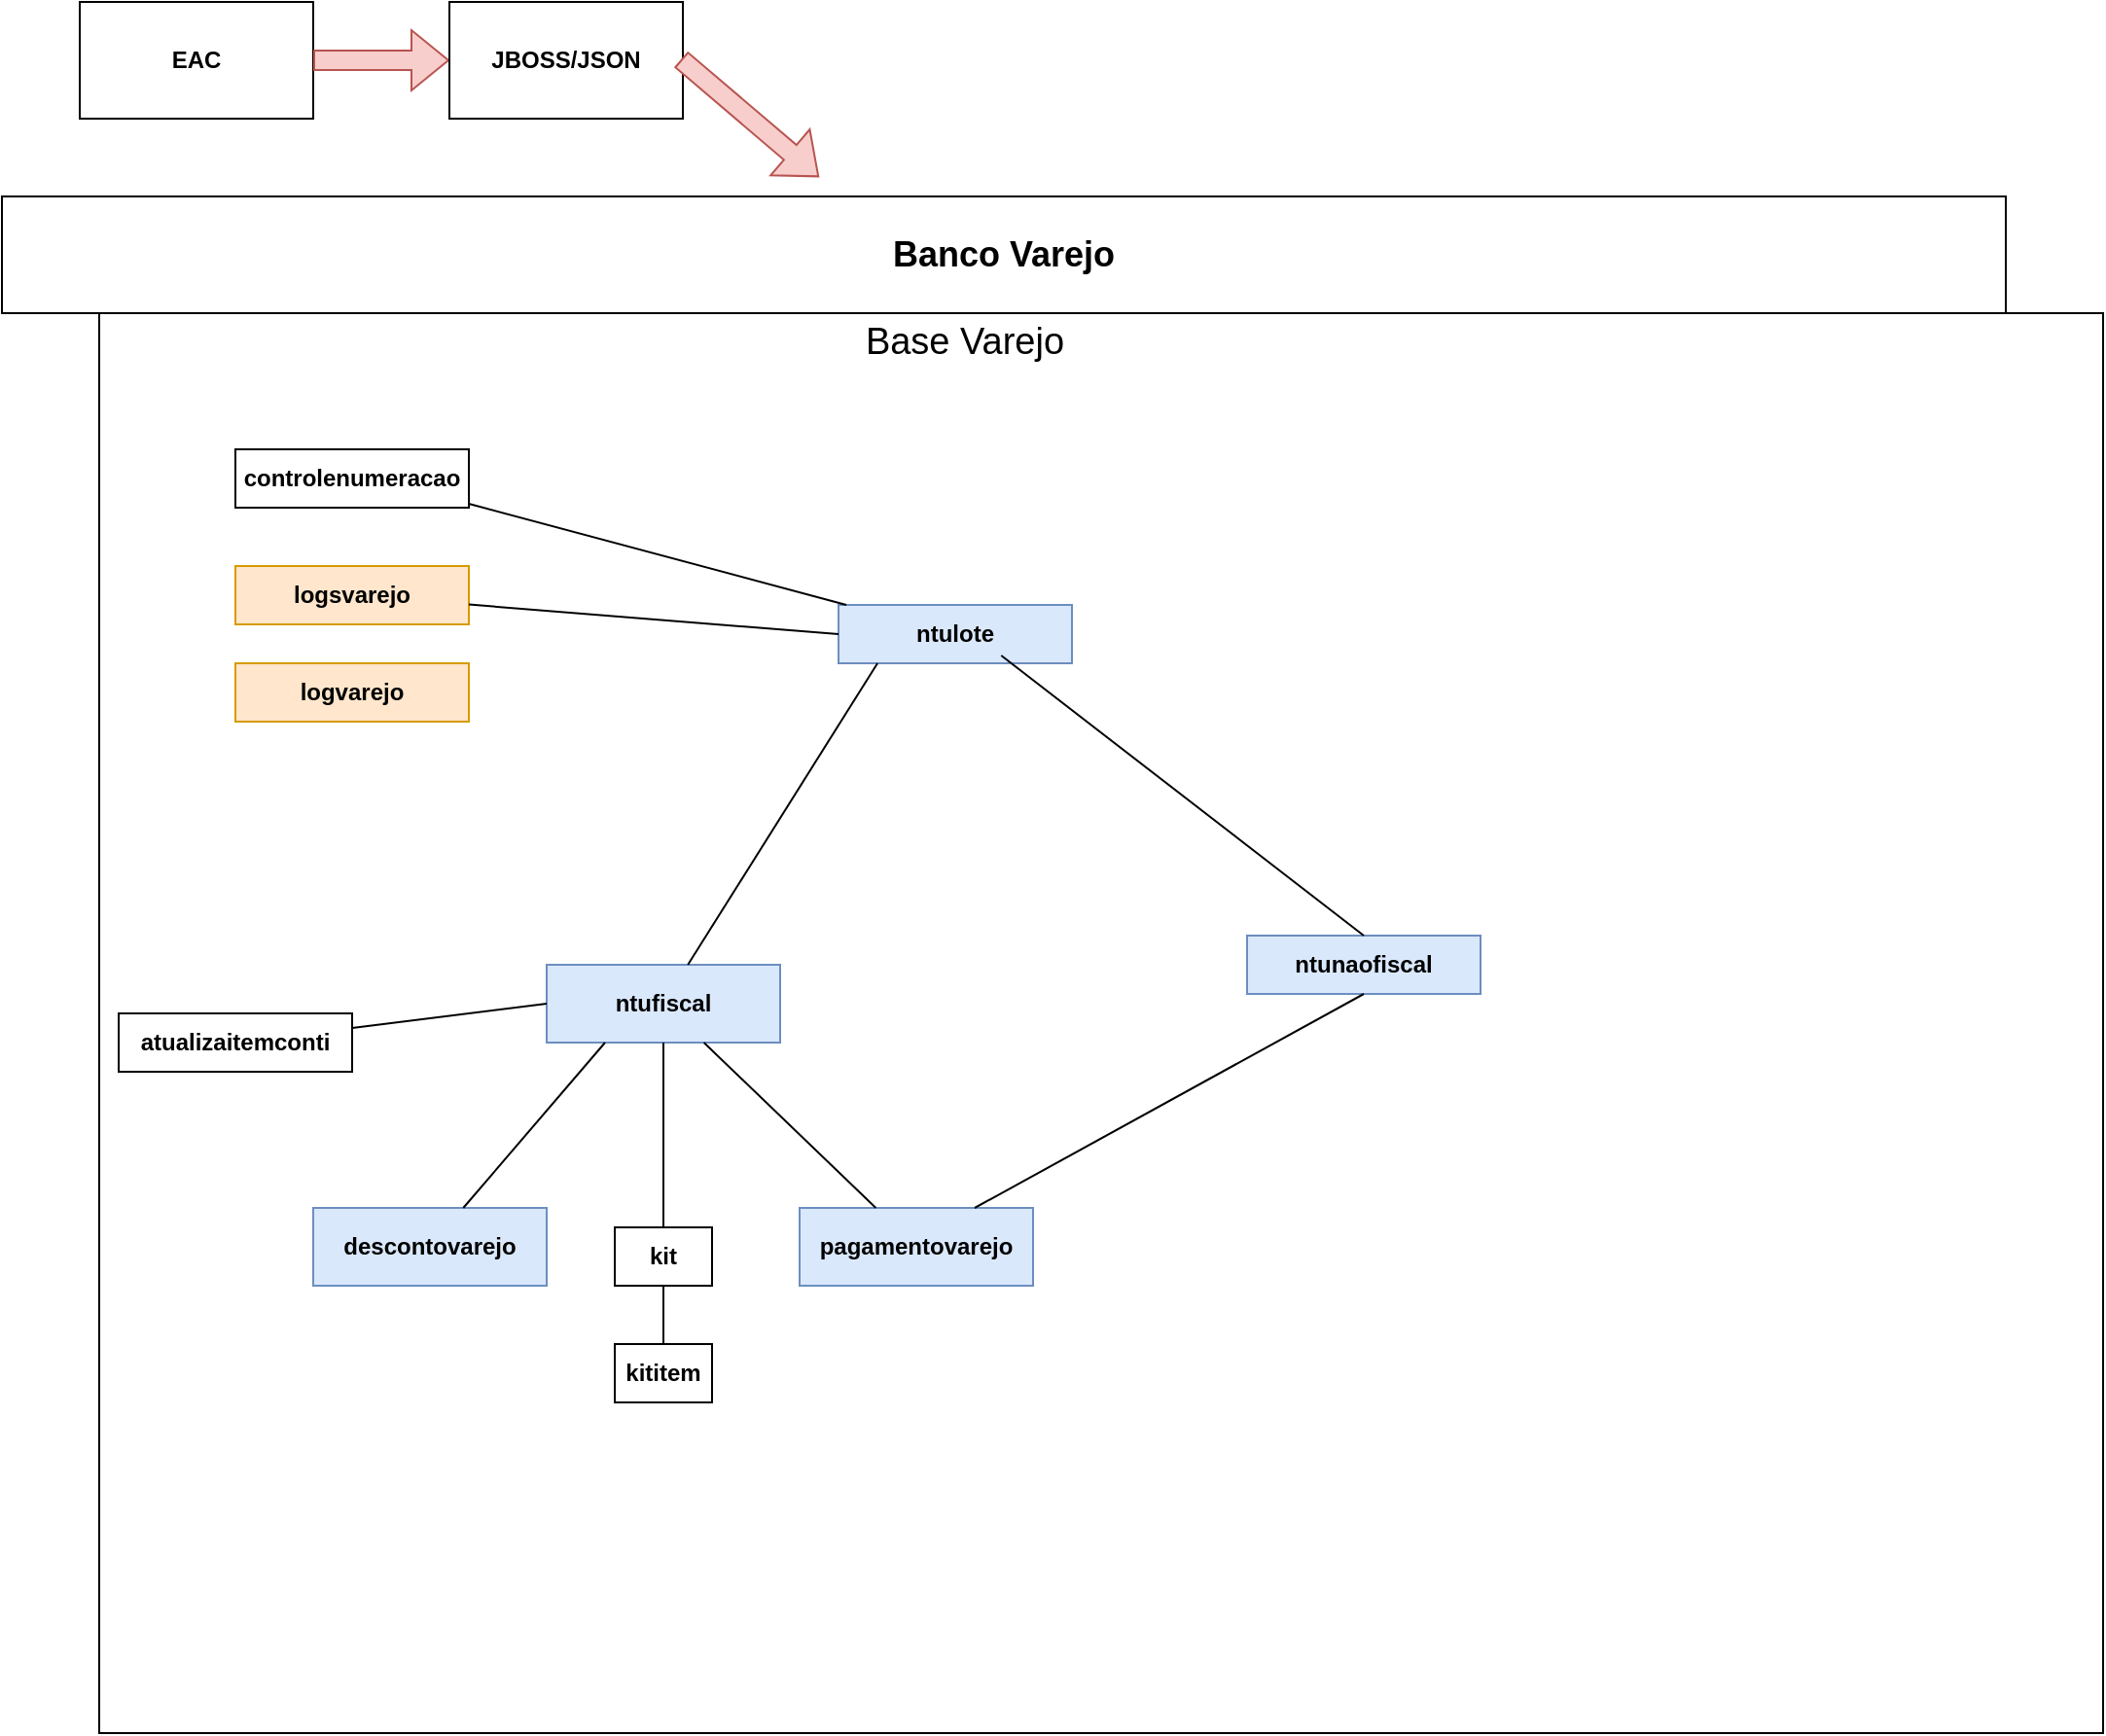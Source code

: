 <mxfile version="24.8.3">
  <diagram name="Página-1" id="FDauyTZt1tEnSKzN2Nx_">
    <mxGraphModel dx="1042" dy="565" grid="1" gridSize="10" guides="1" tooltips="1" connect="1" arrows="1" fold="1" page="1" pageScale="1" pageWidth="827" pageHeight="1169" math="0" shadow="0">
      <root>
        <mxCell id="0" />
        <mxCell id="1" parent="0" />
        <mxCell id="ISaxsZZ3wChS0lHazxAm-1" value="&lt;b&gt;EAC&lt;/b&gt;" style="rounded=0;whiteSpace=wrap;html=1;" vertex="1" parent="1">
          <mxGeometry x="70" y="90" width="120" height="60" as="geometry" />
        </mxCell>
        <mxCell id="ISaxsZZ3wChS0lHazxAm-2" value="" style="shape=flexArrow;endArrow=classic;html=1;rounded=0;fillColor=#f8cecc;strokeColor=#b85450;" edge="1" parent="1">
          <mxGeometry width="50" height="50" relative="1" as="geometry">
            <mxPoint x="190" y="120" as="sourcePoint" />
            <mxPoint x="260" y="120" as="targetPoint" />
          </mxGeometry>
        </mxCell>
        <mxCell id="ISaxsZZ3wChS0lHazxAm-3" value="&lt;b&gt;JBOSS/JSON&lt;/b&gt;" style="rounded=0;whiteSpace=wrap;html=1;" vertex="1" parent="1">
          <mxGeometry x="260" y="90" width="120" height="60" as="geometry" />
        </mxCell>
        <mxCell id="ISaxsZZ3wChS0lHazxAm-4" value="" style="shape=flexArrow;endArrow=classic;html=1;rounded=0;fillColor=#f8cecc;strokeColor=#b85450;" edge="1" parent="1">
          <mxGeometry width="50" height="50" relative="1" as="geometry">
            <mxPoint x="379" y="119.5" as="sourcePoint" />
            <mxPoint x="450" y="180" as="targetPoint" />
          </mxGeometry>
        </mxCell>
        <mxCell id="ISaxsZZ3wChS0lHazxAm-5" value="" style="rounded=0;whiteSpace=wrap;html=1;" vertex="1" parent="1">
          <mxGeometry x="80" y="250" width="1030" height="730" as="geometry" />
        </mxCell>
        <mxCell id="ISaxsZZ3wChS0lHazxAm-6" value="&lt;b style=&quot;font-size: 18px;&quot;&gt;Banco Varejo&lt;/b&gt;" style="rounded=0;whiteSpace=wrap;html=1;fontSize=18;" vertex="1" parent="1">
          <mxGeometry x="30" y="190" width="1030" height="60" as="geometry" />
        </mxCell>
        <mxCell id="ISaxsZZ3wChS0lHazxAm-7" value="Base Varejo" style="text;html=1;align=center;verticalAlign=middle;whiteSpace=wrap;rounded=0;fontSize=19;" vertex="1" parent="1">
          <mxGeometry x="470" y="250" width="110" height="30" as="geometry" />
        </mxCell>
        <mxCell id="ISaxsZZ3wChS0lHazxAm-8" value="&lt;b&gt;controlenumeracao&lt;/b&gt;" style="rounded=0;whiteSpace=wrap;html=1;" vertex="1" parent="1">
          <mxGeometry x="150" y="320" width="120" height="30" as="geometry" />
        </mxCell>
        <mxCell id="ISaxsZZ3wChS0lHazxAm-9" value="&lt;b&gt;logsvarejo&lt;/b&gt;" style="rounded=0;whiteSpace=wrap;html=1;fillColor=#ffe6cc;strokeColor=#d79b00;" vertex="1" parent="1">
          <mxGeometry x="150" y="380" width="120" height="30" as="geometry" />
        </mxCell>
        <mxCell id="ISaxsZZ3wChS0lHazxAm-10" value="&lt;b&gt;logvarejo&lt;/b&gt;" style="rounded=0;whiteSpace=wrap;html=1;fillColor=#ffe6cc;strokeColor=#d79b00;" vertex="1" parent="1">
          <mxGeometry x="150" y="430" width="120" height="30" as="geometry" />
        </mxCell>
        <mxCell id="ISaxsZZ3wChS0lHazxAm-11" value="&lt;b&gt;ntulote&lt;/b&gt;" style="rounded=0;whiteSpace=wrap;html=1;fillColor=#dae8fc;strokeColor=#6c8ebf;" vertex="1" parent="1">
          <mxGeometry x="460" y="400" width="120" height="30" as="geometry" />
        </mxCell>
        <mxCell id="ISaxsZZ3wChS0lHazxAm-12" value="" style="endArrow=none;html=1;rounded=0;exitX=0;exitY=0.5;exitDx=0;exitDy=0;" edge="1" parent="1" source="ISaxsZZ3wChS0lHazxAm-11" target="ISaxsZZ3wChS0lHazxAm-9">
          <mxGeometry width="50" height="50" relative="1" as="geometry">
            <mxPoint x="520" y="420" as="sourcePoint" />
            <mxPoint x="570" y="370" as="targetPoint" />
          </mxGeometry>
        </mxCell>
        <mxCell id="ISaxsZZ3wChS0lHazxAm-13" value="" style="endArrow=none;html=1;rounded=0;" edge="1" parent="1" source="ISaxsZZ3wChS0lHazxAm-11">
          <mxGeometry width="50" height="50" relative="1" as="geometry">
            <mxPoint x="460" y="340" as="sourcePoint" />
            <mxPoint x="270" y="348" as="targetPoint" />
          </mxGeometry>
        </mxCell>
        <mxCell id="ISaxsZZ3wChS0lHazxAm-14" value="&lt;b&gt;ntufiscal&lt;/b&gt;" style="rounded=0;whiteSpace=wrap;html=1;fillColor=#dae8fc;strokeColor=#6c8ebf;" vertex="1" parent="1">
          <mxGeometry x="310" y="585" width="120" height="40" as="geometry" />
        </mxCell>
        <mxCell id="ISaxsZZ3wChS0lHazxAm-15" value="" style="endArrow=none;html=1;rounded=0;exitX=0.167;exitY=1;exitDx=0;exitDy=0;exitPerimeter=0;" edge="1" parent="1" source="ISaxsZZ3wChS0lHazxAm-11" target="ISaxsZZ3wChS0lHazxAm-14">
          <mxGeometry width="50" height="50" relative="1" as="geometry">
            <mxPoint x="470" y="425" as="sourcePoint" />
            <mxPoint x="280" y="433" as="targetPoint" />
          </mxGeometry>
        </mxCell>
        <mxCell id="ISaxsZZ3wChS0lHazxAm-16" value="&lt;b&gt;atualizaitemconti&lt;/b&gt;" style="rounded=0;whiteSpace=wrap;html=1;" vertex="1" parent="1">
          <mxGeometry x="90" y="610" width="120" height="30" as="geometry" />
        </mxCell>
        <mxCell id="ISaxsZZ3wChS0lHazxAm-18" value="" style="endArrow=none;html=1;rounded=0;exitX=0;exitY=0.5;exitDx=0;exitDy=0;" edge="1" parent="1" source="ISaxsZZ3wChS0lHazxAm-14" target="ISaxsZZ3wChS0lHazxAm-16">
          <mxGeometry width="50" height="50" relative="1" as="geometry">
            <mxPoint x="320" y="600" as="sourcePoint" />
            <mxPoint x="130" y="585" as="targetPoint" />
          </mxGeometry>
        </mxCell>
        <mxCell id="ISaxsZZ3wChS0lHazxAm-19" value="&lt;b&gt;descontovarejo&lt;/b&gt;" style="rounded=0;whiteSpace=wrap;html=1;fillColor=#dae8fc;strokeColor=#6c8ebf;" vertex="1" parent="1">
          <mxGeometry x="190" y="710" width="120" height="40" as="geometry" />
        </mxCell>
        <mxCell id="ISaxsZZ3wChS0lHazxAm-20" value="" style="endArrow=none;html=1;rounded=0;exitX=0.25;exitY=1;exitDx=0;exitDy=0;" edge="1" parent="1" source="ISaxsZZ3wChS0lHazxAm-14" target="ISaxsZZ3wChS0lHazxAm-19">
          <mxGeometry width="50" height="50" relative="1" as="geometry">
            <mxPoint x="320" y="615" as="sourcePoint" />
            <mxPoint x="220" y="628" as="targetPoint" />
          </mxGeometry>
        </mxCell>
        <mxCell id="ISaxsZZ3wChS0lHazxAm-21" value="&lt;b&gt;kit&lt;/b&gt;" style="rounded=0;whiteSpace=wrap;html=1;" vertex="1" parent="1">
          <mxGeometry x="345" y="720" width="50" height="30" as="geometry" />
        </mxCell>
        <mxCell id="ISaxsZZ3wChS0lHazxAm-22" value="" style="endArrow=none;html=1;rounded=0;" edge="1" parent="1" source="ISaxsZZ3wChS0lHazxAm-14" target="ISaxsZZ3wChS0lHazxAm-21">
          <mxGeometry width="50" height="50" relative="1" as="geometry">
            <mxPoint x="350" y="635" as="sourcePoint" />
            <mxPoint x="277" y="720" as="targetPoint" />
          </mxGeometry>
        </mxCell>
        <mxCell id="ISaxsZZ3wChS0lHazxAm-23" value="&lt;b&gt;pagamentovarejo&lt;/b&gt;" style="rounded=0;whiteSpace=wrap;html=1;fillColor=#dae8fc;strokeColor=#6c8ebf;" vertex="1" parent="1">
          <mxGeometry x="440" y="710" width="120" height="40" as="geometry" />
        </mxCell>
        <mxCell id="ISaxsZZ3wChS0lHazxAm-24" value="" style="endArrow=none;html=1;rounded=0;" edge="1" parent="1" source="ISaxsZZ3wChS0lHazxAm-14" target="ISaxsZZ3wChS0lHazxAm-23">
          <mxGeometry width="50" height="50" relative="1" as="geometry">
            <mxPoint x="380" y="635" as="sourcePoint" />
            <mxPoint x="380" y="730" as="targetPoint" />
          </mxGeometry>
        </mxCell>
        <mxCell id="ISaxsZZ3wChS0lHazxAm-26" value="&lt;b&gt;kititem&lt;/b&gt;" style="rounded=0;whiteSpace=wrap;html=1;" vertex="1" parent="1">
          <mxGeometry x="345" y="780" width="50" height="30" as="geometry" />
        </mxCell>
        <mxCell id="ISaxsZZ3wChS0lHazxAm-27" value="" style="endArrow=none;html=1;rounded=0;exitX=0.5;exitY=1;exitDx=0;exitDy=0;" edge="1" parent="1" source="ISaxsZZ3wChS0lHazxAm-21" target="ISaxsZZ3wChS0lHazxAm-26">
          <mxGeometry width="50" height="50" relative="1" as="geometry">
            <mxPoint x="420" y="725" as="sourcePoint" />
            <mxPoint x="508" y="810" as="targetPoint" />
          </mxGeometry>
        </mxCell>
        <mxCell id="ISaxsZZ3wChS0lHazxAm-29" value="&lt;b&gt;ntunaofiscal&lt;/b&gt;" style="rounded=0;whiteSpace=wrap;html=1;fillColor=#dae8fc;strokeColor=#6c8ebf;" vertex="1" parent="1">
          <mxGeometry x="670" y="570" width="120" height="30" as="geometry" />
        </mxCell>
        <mxCell id="ISaxsZZ3wChS0lHazxAm-30" value="" style="endArrow=none;html=1;rounded=0;exitX=0.697;exitY=0.867;exitDx=0;exitDy=0;exitPerimeter=0;entryX=0.5;entryY=0;entryDx=0;entryDy=0;" edge="1" parent="1" source="ISaxsZZ3wChS0lHazxAm-11" target="ISaxsZZ3wChS0lHazxAm-29">
          <mxGeometry width="50" height="50" relative="1" as="geometry">
            <mxPoint x="490" y="440" as="sourcePoint" />
            <mxPoint x="393" y="595" as="targetPoint" />
          </mxGeometry>
        </mxCell>
        <mxCell id="ISaxsZZ3wChS0lHazxAm-31" value="" style="endArrow=none;html=1;rounded=0;exitX=0.5;exitY=1;exitDx=0;exitDy=0;entryX=0.75;entryY=0;entryDx=0;entryDy=0;" edge="1" parent="1" source="ISaxsZZ3wChS0lHazxAm-29" target="ISaxsZZ3wChS0lHazxAm-23">
          <mxGeometry width="50" height="50" relative="1" as="geometry">
            <mxPoint x="401" y="635" as="sourcePoint" />
            <mxPoint x="489" y="720" as="targetPoint" />
          </mxGeometry>
        </mxCell>
      </root>
    </mxGraphModel>
  </diagram>
</mxfile>
